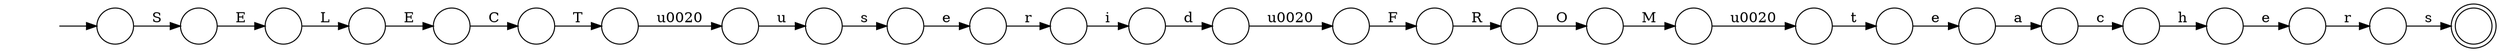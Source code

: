 digraph Automaton {
  rankdir = LR;
  0 [shape=circle,label=""];
  0 -> 16 [label="d"]
  1 [shape=circle,label=""];
  1 -> 4 [label="F"]
  2 [shape=circle,label=""];
  2 -> 21 [label="E"]
  3 [shape=doublecircle,label=""];
  4 [shape=circle,label=""];
  4 -> 11 [label="R"]
  5 [shape=circle,label=""];
  5 -> 25 [label="\u0020"]
  6 [shape=circle,label=""];
  6 -> 18 [label="t"]
  7 [shape=circle,label=""];
  7 -> 19 [label="E"]
  8 [shape=circle,label=""];
  8 -> 23 [label="M"]
  9 [shape=circle,label=""];
  9 -> 5 [label="T"]
  10 [shape=circle,label=""];
  10 -> 27 [label="e"]
  11 [shape=circle,label=""];
  11 -> 8 [label="O"]
  12 [shape=circle,label=""];
  12 -> 24 [label="r"]
  13 [shape=circle,label=""];
  13 -> 10 [label="h"]
  14 [shape=circle,label=""];
  initial [shape=plaintext,label=""];
  initial -> 14
  14 -> 7 [label="S"]
  15 [shape=circle,label=""];
  15 -> 12 [label="e"]
  16 [shape=circle,label=""];
  16 -> 1 [label="\u0020"]
  17 [shape=circle,label=""];
  17 -> 15 [label="s"]
  18 [shape=circle,label=""];
  18 -> 20 [label="e"]
  19 [shape=circle,label=""];
  19 -> 2 [label="L"]
  20 [shape=circle,label=""];
  20 -> 22 [label="a"]
  21 [shape=circle,label=""];
  21 -> 9 [label="C"]
  22 [shape=circle,label=""];
  22 -> 13 [label="c"]
  23 [shape=circle,label=""];
  23 -> 6 [label="\u0020"]
  24 [shape=circle,label=""];
  24 -> 0 [label="i"]
  25 [shape=circle,label=""];
  25 -> 17 [label="u"]
  26 [shape=circle,label=""];
  26 -> 3 [label="s"]
  27 [shape=circle,label=""];
  27 -> 26 [label="r"]
}
